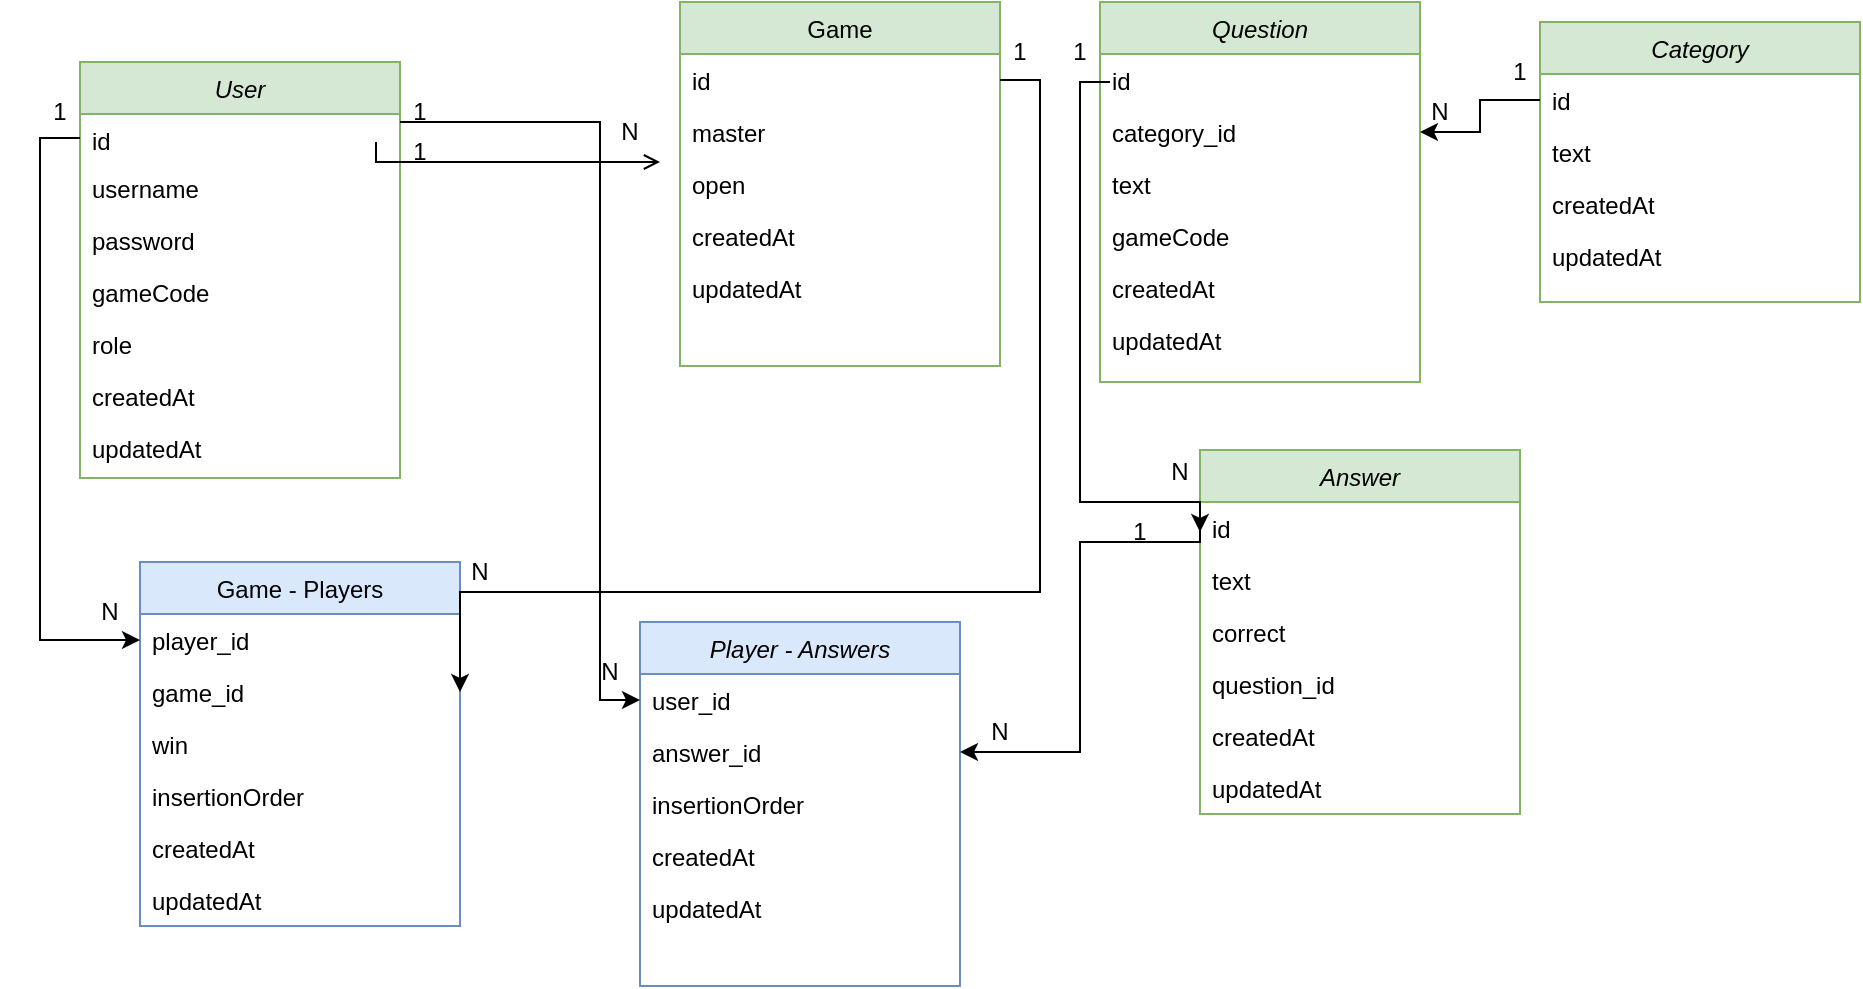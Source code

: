 <mxfile version="24.7.17">
  <diagram id="C5RBs43oDa-KdzZeNtuy" name="Page-1">
    <mxGraphModel dx="1434" dy="772" grid="1" gridSize="10" guides="1" tooltips="1" connect="1" arrows="1" fold="1" page="1" pageScale="1" pageWidth="827" pageHeight="1169" math="0" shadow="0">
      <root>
        <mxCell id="WIyWlLk6GJQsqaUBKTNV-0" />
        <mxCell id="WIyWlLk6GJQsqaUBKTNV-1" parent="WIyWlLk6GJQsqaUBKTNV-0" />
        <mxCell id="zkfFHV4jXpPFQw0GAbJ--0" value="User" style="swimlane;fontStyle=2;align=center;verticalAlign=top;childLayout=stackLayout;horizontal=1;startSize=26;horizontalStack=0;resizeParent=1;resizeLast=0;collapsible=1;marginBottom=0;rounded=0;shadow=0;strokeWidth=1;fillColor=#d5e8d4;strokeColor=#82b366;" parent="WIyWlLk6GJQsqaUBKTNV-1" vertex="1">
          <mxGeometry x="40" y="40" width="160" height="208" as="geometry">
            <mxRectangle x="230" y="140" width="160" height="26" as="alternateBounds" />
          </mxGeometry>
        </mxCell>
        <mxCell id="zkfFHV4jXpPFQw0GAbJ--1" value="id" style="text;align=left;verticalAlign=top;spacingLeft=4;spacingRight=4;overflow=hidden;rotatable=0;points=[[0,0.5],[1,0.5]];portConstraint=eastwest;" parent="zkfFHV4jXpPFQw0GAbJ--0" vertex="1">
          <mxGeometry y="26" width="160" height="24" as="geometry" />
        </mxCell>
        <mxCell id="zkfFHV4jXpPFQw0GAbJ--2" value="username" style="text;align=left;verticalAlign=top;spacingLeft=4;spacingRight=4;overflow=hidden;rotatable=0;points=[[0,0.5],[1,0.5]];portConstraint=eastwest;rounded=0;shadow=0;html=0;" parent="zkfFHV4jXpPFQw0GAbJ--0" vertex="1">
          <mxGeometry y="50" width="160" height="26" as="geometry" />
        </mxCell>
        <mxCell id="zkfFHV4jXpPFQw0GAbJ--3" value="password" style="text;align=left;verticalAlign=top;spacingLeft=4;spacingRight=4;overflow=hidden;rotatable=0;points=[[0,0.5],[1,0.5]];portConstraint=eastwest;rounded=0;shadow=0;html=0;" parent="zkfFHV4jXpPFQw0GAbJ--0" vertex="1">
          <mxGeometry y="76" width="160" height="26" as="geometry" />
        </mxCell>
        <mxCell id="Uj20x8bznbWSf_fZLTu_-0" value="gameCode" style="text;align=left;verticalAlign=top;spacingLeft=4;spacingRight=4;overflow=hidden;rotatable=0;points=[[0,0.5],[1,0.5]];portConstraint=eastwest;rounded=0;shadow=0;html=0;" vertex="1" parent="zkfFHV4jXpPFQw0GAbJ--0">
          <mxGeometry y="102" width="160" height="26" as="geometry" />
        </mxCell>
        <mxCell id="Uj20x8bznbWSf_fZLTu_-1" value="role" style="text;align=left;verticalAlign=top;spacingLeft=4;spacingRight=4;overflow=hidden;rotatable=0;points=[[0,0.5],[1,0.5]];portConstraint=eastwest;rounded=0;shadow=0;html=0;" vertex="1" parent="zkfFHV4jXpPFQw0GAbJ--0">
          <mxGeometry y="128" width="160" height="26" as="geometry" />
        </mxCell>
        <mxCell id="Uj20x8bznbWSf_fZLTu_-3" value="createdAt" style="text;align=left;verticalAlign=top;spacingLeft=4;spacingRight=4;overflow=hidden;rotatable=0;points=[[0,0.5],[1,0.5]];portConstraint=eastwest;rounded=0;shadow=0;html=0;" vertex="1" parent="zkfFHV4jXpPFQw0GAbJ--0">
          <mxGeometry y="154" width="160" height="26" as="geometry" />
        </mxCell>
        <mxCell id="Uj20x8bznbWSf_fZLTu_-2" value="updatedAt" style="text;align=left;verticalAlign=top;spacingLeft=4;spacingRight=4;overflow=hidden;rotatable=0;points=[[0,0.5],[1,0.5]];portConstraint=eastwest;rounded=0;shadow=0;html=0;" vertex="1" parent="zkfFHV4jXpPFQw0GAbJ--0">
          <mxGeometry y="180" width="160" height="26" as="geometry" />
        </mxCell>
        <mxCell id="zkfFHV4jXpPFQw0GAbJ--17" value="Game" style="swimlane;fontStyle=0;align=center;verticalAlign=top;childLayout=stackLayout;horizontal=1;startSize=26;horizontalStack=0;resizeParent=1;resizeLast=0;collapsible=1;marginBottom=0;rounded=0;shadow=0;strokeWidth=1;fillColor=#d5e8d4;strokeColor=#82b366;" parent="WIyWlLk6GJQsqaUBKTNV-1" vertex="1">
          <mxGeometry x="340" y="10" width="160" height="182" as="geometry">
            <mxRectangle x="550" y="140" width="160" height="26" as="alternateBounds" />
          </mxGeometry>
        </mxCell>
        <mxCell id="zkfFHV4jXpPFQw0GAbJ--18" value="id" style="text;align=left;verticalAlign=top;spacingLeft=4;spacingRight=4;overflow=hidden;rotatable=0;points=[[0,0.5],[1,0.5]];portConstraint=eastwest;" parent="zkfFHV4jXpPFQw0GAbJ--17" vertex="1">
          <mxGeometry y="26" width="160" height="26" as="geometry" />
        </mxCell>
        <mxCell id="Uj20x8bznbWSf_fZLTu_-42" value="master" style="text;align=left;verticalAlign=top;spacingLeft=4;spacingRight=4;overflow=hidden;rotatable=0;points=[[0,0.5],[1,0.5]];portConstraint=eastwest;rounded=0;shadow=0;html=0;" vertex="1" parent="zkfFHV4jXpPFQw0GAbJ--17">
          <mxGeometry y="52" width="160" height="26" as="geometry" />
        </mxCell>
        <mxCell id="zkfFHV4jXpPFQw0GAbJ--21" value="open" style="text;align=left;verticalAlign=top;spacingLeft=4;spacingRight=4;overflow=hidden;rotatable=0;points=[[0,0.5],[1,0.5]];portConstraint=eastwest;rounded=0;shadow=0;html=0;" parent="zkfFHV4jXpPFQw0GAbJ--17" vertex="1">
          <mxGeometry y="78" width="160" height="26" as="geometry" />
        </mxCell>
        <mxCell id="zkfFHV4jXpPFQw0GAbJ--24" value="createdAt" style="text;align=left;verticalAlign=top;spacingLeft=4;spacingRight=4;overflow=hidden;rotatable=0;points=[[0,0.5],[1,0.5]];portConstraint=eastwest;" parent="zkfFHV4jXpPFQw0GAbJ--17" vertex="1">
          <mxGeometry y="104" width="160" height="26" as="geometry" />
        </mxCell>
        <mxCell id="zkfFHV4jXpPFQw0GAbJ--25" value="updatedAt" style="text;align=left;verticalAlign=top;spacingLeft=4;spacingRight=4;overflow=hidden;rotatable=0;points=[[0,0.5],[1,0.5]];portConstraint=eastwest;" parent="zkfFHV4jXpPFQw0GAbJ--17" vertex="1">
          <mxGeometry y="130" width="160" height="26" as="geometry" />
        </mxCell>
        <mxCell id="zkfFHV4jXpPFQw0GAbJ--26" value="" style="endArrow=open;shadow=0;strokeWidth=1;rounded=0;curved=0;endFill=1;edgeStyle=elbowEdgeStyle;elbow=vertical;" parent="WIyWlLk6GJQsqaUBKTNV-1" edge="1">
          <mxGeometry x="0.5" y="41" relative="1" as="geometry">
            <mxPoint x="188" y="80" as="sourcePoint" />
            <mxPoint x="330" y="90" as="targetPoint" />
            <mxPoint x="-40" y="32" as="offset" />
            <Array as="points">
              <mxPoint x="258" y="90" />
            </Array>
          </mxGeometry>
        </mxCell>
        <mxCell id="Uj20x8bznbWSf_fZLTu_-5" value="Game - Players" style="swimlane;fontStyle=0;align=center;verticalAlign=top;childLayout=stackLayout;horizontal=1;startSize=26;horizontalStack=0;resizeParent=1;resizeLast=0;collapsible=1;marginBottom=0;rounded=0;shadow=0;strokeWidth=1;fillColor=#dae8fc;strokeColor=#6c8ebf;" vertex="1" parent="WIyWlLk6GJQsqaUBKTNV-1">
          <mxGeometry x="70" y="290" width="160" height="182" as="geometry">
            <mxRectangle x="550" y="140" width="160" height="26" as="alternateBounds" />
          </mxGeometry>
        </mxCell>
        <mxCell id="Uj20x8bznbWSf_fZLTu_-6" value="player_id" style="text;align=left;verticalAlign=top;spacingLeft=4;spacingRight=4;overflow=hidden;rotatable=0;points=[[0,0.5],[1,0.5]];portConstraint=eastwest;" vertex="1" parent="Uj20x8bznbWSf_fZLTu_-5">
          <mxGeometry y="26" width="160" height="26" as="geometry" />
        </mxCell>
        <mxCell id="Uj20x8bznbWSf_fZLTu_-7" value="game_id" style="text;align=left;verticalAlign=top;spacingLeft=4;spacingRight=4;overflow=hidden;rotatable=0;points=[[0,0.5],[1,0.5]];portConstraint=eastwest;rounded=0;shadow=0;html=0;" vertex="1" parent="Uj20x8bznbWSf_fZLTu_-5">
          <mxGeometry y="52" width="160" height="26" as="geometry" />
        </mxCell>
        <mxCell id="Uj20x8bznbWSf_fZLTu_-77" value="win" style="text;align=left;verticalAlign=top;spacingLeft=4;spacingRight=4;overflow=hidden;rotatable=0;points=[[0,0.5],[1,0.5]];portConstraint=eastwest;rounded=0;shadow=0;html=0;" vertex="1" parent="Uj20x8bznbWSf_fZLTu_-5">
          <mxGeometry y="78" width="160" height="26" as="geometry" />
        </mxCell>
        <mxCell id="Uj20x8bznbWSf_fZLTu_-8" value="insertionOrder" style="text;align=left;verticalAlign=top;spacingLeft=4;spacingRight=4;overflow=hidden;rotatable=0;points=[[0,0.5],[1,0.5]];portConstraint=eastwest;rounded=0;shadow=0;html=0;" vertex="1" parent="Uj20x8bznbWSf_fZLTu_-5">
          <mxGeometry y="104" width="160" height="26" as="geometry" />
        </mxCell>
        <mxCell id="Uj20x8bznbWSf_fZLTu_-9" value="createdAt" style="text;align=left;verticalAlign=top;spacingLeft=4;spacingRight=4;overflow=hidden;rotatable=0;points=[[0,0.5],[1,0.5]];portConstraint=eastwest;" vertex="1" parent="Uj20x8bznbWSf_fZLTu_-5">
          <mxGeometry y="130" width="160" height="26" as="geometry" />
        </mxCell>
        <mxCell id="Uj20x8bznbWSf_fZLTu_-10" value="updatedAt" style="text;align=left;verticalAlign=top;spacingLeft=4;spacingRight=4;overflow=hidden;rotatable=0;points=[[0,0.5],[1,0.5]];portConstraint=eastwest;" vertex="1" parent="Uj20x8bznbWSf_fZLTu_-5">
          <mxGeometry y="156" width="160" height="26" as="geometry" />
        </mxCell>
        <mxCell id="Uj20x8bznbWSf_fZLTu_-13" style="edgeStyle=orthogonalEdgeStyle;rounded=0;orthogonalLoop=1;jettySize=auto;html=1;exitX=0;exitY=0.5;exitDx=0;exitDy=0;entryX=0;entryY=0.5;entryDx=0;entryDy=0;" edge="1" parent="WIyWlLk6GJQsqaUBKTNV-1" source="zkfFHV4jXpPFQw0GAbJ--1" target="Uj20x8bznbWSf_fZLTu_-6">
          <mxGeometry relative="1" as="geometry" />
        </mxCell>
        <mxCell id="Uj20x8bznbWSf_fZLTu_-20" style="edgeStyle=orthogonalEdgeStyle;rounded=0;orthogonalLoop=1;jettySize=auto;html=1;exitX=1;exitY=0.5;exitDx=0;exitDy=0;entryX=1;entryY=0.5;entryDx=0;entryDy=0;" edge="1" parent="WIyWlLk6GJQsqaUBKTNV-1" source="zkfFHV4jXpPFQw0GAbJ--18" target="Uj20x8bznbWSf_fZLTu_-7">
          <mxGeometry relative="1" as="geometry">
            <Array as="points">
              <mxPoint x="520" y="49" />
              <mxPoint x="520" y="305" />
              <mxPoint x="230" y="305" />
            </Array>
          </mxGeometry>
        </mxCell>
        <mxCell id="Uj20x8bznbWSf_fZLTu_-23" value="Question" style="swimlane;fontStyle=2;align=center;verticalAlign=top;childLayout=stackLayout;horizontal=1;startSize=26;horizontalStack=0;resizeParent=1;resizeLast=0;collapsible=1;marginBottom=0;rounded=0;shadow=0;strokeWidth=1;fillColor=#d5e8d4;strokeColor=#82b366;" vertex="1" parent="WIyWlLk6GJQsqaUBKTNV-1">
          <mxGeometry x="550" y="10" width="160" height="190" as="geometry">
            <mxRectangle x="230" y="140" width="160" height="26" as="alternateBounds" />
          </mxGeometry>
        </mxCell>
        <mxCell id="Uj20x8bznbWSf_fZLTu_-24" value="id" style="text;align=left;verticalAlign=top;spacingLeft=4;spacingRight=4;overflow=hidden;rotatable=0;points=[[0,0.5],[1,0.5]];portConstraint=eastwest;" vertex="1" parent="Uj20x8bznbWSf_fZLTu_-23">
          <mxGeometry y="26" width="160" height="26" as="geometry" />
        </mxCell>
        <mxCell id="Uj20x8bznbWSf_fZLTu_-25" value="category_id" style="text;align=left;verticalAlign=top;spacingLeft=4;spacingRight=4;overflow=hidden;rotatable=0;points=[[0,0.5],[1,0.5]];portConstraint=eastwest;rounded=0;shadow=0;html=0;" vertex="1" parent="Uj20x8bznbWSf_fZLTu_-23">
          <mxGeometry y="52" width="160" height="26" as="geometry" />
        </mxCell>
        <mxCell id="Uj20x8bznbWSf_fZLTu_-26" value="text" style="text;align=left;verticalAlign=top;spacingLeft=4;spacingRight=4;overflow=hidden;rotatable=0;points=[[0,0.5],[1,0.5]];portConstraint=eastwest;rounded=0;shadow=0;html=0;" vertex="1" parent="Uj20x8bznbWSf_fZLTu_-23">
          <mxGeometry y="78" width="160" height="26" as="geometry" />
        </mxCell>
        <mxCell id="Uj20x8bznbWSf_fZLTu_-27" value="gameCode" style="text;align=left;verticalAlign=top;spacingLeft=4;spacingRight=4;overflow=hidden;rotatable=0;points=[[0,0.5],[1,0.5]];portConstraint=eastwest;rounded=0;shadow=0;html=0;" vertex="1" parent="Uj20x8bznbWSf_fZLTu_-23">
          <mxGeometry y="104" width="160" height="26" as="geometry" />
        </mxCell>
        <mxCell id="Uj20x8bznbWSf_fZLTu_-29" value="createdAt" style="text;align=left;verticalAlign=top;spacingLeft=4;spacingRight=4;overflow=hidden;rotatable=0;points=[[0,0.5],[1,0.5]];portConstraint=eastwest;rounded=0;shadow=0;html=0;" vertex="1" parent="Uj20x8bznbWSf_fZLTu_-23">
          <mxGeometry y="130" width="160" height="26" as="geometry" />
        </mxCell>
        <mxCell id="Uj20x8bznbWSf_fZLTu_-30" value="updatedAt" style="text;align=left;verticalAlign=top;spacingLeft=4;spacingRight=4;overflow=hidden;rotatable=0;points=[[0,0.5],[1,0.5]];portConstraint=eastwest;rounded=0;shadow=0;html=0;" vertex="1" parent="Uj20x8bznbWSf_fZLTu_-23">
          <mxGeometry y="156" width="160" height="26" as="geometry" />
        </mxCell>
        <mxCell id="Uj20x8bznbWSf_fZLTu_-31" value="Category" style="swimlane;fontStyle=2;align=center;verticalAlign=top;childLayout=stackLayout;horizontal=1;startSize=26;horizontalStack=0;resizeParent=1;resizeLast=0;collapsible=1;marginBottom=0;rounded=0;shadow=0;strokeWidth=1;fillColor=#d5e8d4;strokeColor=#82b366;" vertex="1" parent="WIyWlLk6GJQsqaUBKTNV-1">
          <mxGeometry x="770" y="20" width="160" height="140" as="geometry">
            <mxRectangle x="230" y="140" width="160" height="26" as="alternateBounds" />
          </mxGeometry>
        </mxCell>
        <mxCell id="Uj20x8bznbWSf_fZLTu_-32" value="id" style="text;align=left;verticalAlign=top;spacingLeft=4;spacingRight=4;overflow=hidden;rotatable=0;points=[[0,0.5],[1,0.5]];portConstraint=eastwest;" vertex="1" parent="Uj20x8bznbWSf_fZLTu_-31">
          <mxGeometry y="26" width="160" height="26" as="geometry" />
        </mxCell>
        <mxCell id="Uj20x8bznbWSf_fZLTu_-34" value="text" style="text;align=left;verticalAlign=top;spacingLeft=4;spacingRight=4;overflow=hidden;rotatable=0;points=[[0,0.5],[1,0.5]];portConstraint=eastwest;rounded=0;shadow=0;html=0;" vertex="1" parent="Uj20x8bznbWSf_fZLTu_-31">
          <mxGeometry y="52" width="160" height="26" as="geometry" />
        </mxCell>
        <mxCell id="Uj20x8bznbWSf_fZLTu_-36" value="createdAt" style="text;align=left;verticalAlign=top;spacingLeft=4;spacingRight=4;overflow=hidden;rotatable=0;points=[[0,0.5],[1,0.5]];portConstraint=eastwest;rounded=0;shadow=0;html=0;" vertex="1" parent="Uj20x8bznbWSf_fZLTu_-31">
          <mxGeometry y="78" width="160" height="26" as="geometry" />
        </mxCell>
        <mxCell id="Uj20x8bznbWSf_fZLTu_-37" value="updatedAt" style="text;align=left;verticalAlign=top;spacingLeft=4;spacingRight=4;overflow=hidden;rotatable=0;points=[[0,0.5],[1,0.5]];portConstraint=eastwest;rounded=0;shadow=0;html=0;" vertex="1" parent="Uj20x8bznbWSf_fZLTu_-31">
          <mxGeometry y="104" width="160" height="26" as="geometry" />
        </mxCell>
        <mxCell id="Uj20x8bznbWSf_fZLTu_-44" value="Answer" style="swimlane;fontStyle=2;align=center;verticalAlign=top;childLayout=stackLayout;horizontal=1;startSize=26;horizontalStack=0;resizeParent=1;resizeLast=0;collapsible=1;marginBottom=0;rounded=0;shadow=0;strokeWidth=1;fillColor=#d5e8d4;strokeColor=#82b366;" vertex="1" parent="WIyWlLk6GJQsqaUBKTNV-1">
          <mxGeometry x="600" y="234" width="160" height="182" as="geometry">
            <mxRectangle x="230" y="140" width="160" height="26" as="alternateBounds" />
          </mxGeometry>
        </mxCell>
        <mxCell id="Uj20x8bznbWSf_fZLTu_-45" value="id" style="text;align=left;verticalAlign=top;spacingLeft=4;spacingRight=4;overflow=hidden;rotatable=0;points=[[0,0.5],[1,0.5]];portConstraint=eastwest;" vertex="1" parent="Uj20x8bznbWSf_fZLTu_-44">
          <mxGeometry y="26" width="160" height="26" as="geometry" />
        </mxCell>
        <mxCell id="Uj20x8bznbWSf_fZLTu_-46" value="text" style="text;align=left;verticalAlign=top;spacingLeft=4;spacingRight=4;overflow=hidden;rotatable=0;points=[[0,0.5],[1,0.5]];portConstraint=eastwest;rounded=0;shadow=0;html=0;" vertex="1" parent="Uj20x8bznbWSf_fZLTu_-44">
          <mxGeometry y="52" width="160" height="26" as="geometry" />
        </mxCell>
        <mxCell id="Uj20x8bznbWSf_fZLTu_-49" value="correct" style="text;align=left;verticalAlign=top;spacingLeft=4;spacingRight=4;overflow=hidden;rotatable=0;points=[[0,0.5],[1,0.5]];portConstraint=eastwest;rounded=0;shadow=0;html=0;" vertex="1" parent="Uj20x8bznbWSf_fZLTu_-44">
          <mxGeometry y="78" width="160" height="26" as="geometry" />
        </mxCell>
        <mxCell id="Uj20x8bznbWSf_fZLTu_-50" value="question_id" style="text;align=left;verticalAlign=top;spacingLeft=4;spacingRight=4;overflow=hidden;rotatable=0;points=[[0,0.5],[1,0.5]];portConstraint=eastwest;rounded=0;shadow=0;html=0;" vertex="1" parent="Uj20x8bznbWSf_fZLTu_-44">
          <mxGeometry y="104" width="160" height="26" as="geometry" />
        </mxCell>
        <mxCell id="Uj20x8bznbWSf_fZLTu_-47" value="createdAt" style="text;align=left;verticalAlign=top;spacingLeft=4;spacingRight=4;overflow=hidden;rotatable=0;points=[[0,0.5],[1,0.5]];portConstraint=eastwest;rounded=0;shadow=0;html=0;" vertex="1" parent="Uj20x8bznbWSf_fZLTu_-44">
          <mxGeometry y="130" width="160" height="26" as="geometry" />
        </mxCell>
        <mxCell id="Uj20x8bznbWSf_fZLTu_-48" value="updatedAt" style="text;align=left;verticalAlign=top;spacingLeft=4;spacingRight=4;overflow=hidden;rotatable=0;points=[[0,0.5],[1,0.5]];portConstraint=eastwest;rounded=0;shadow=0;html=0;" vertex="1" parent="Uj20x8bznbWSf_fZLTu_-44">
          <mxGeometry y="156" width="160" height="26" as="geometry" />
        </mxCell>
        <mxCell id="Uj20x8bznbWSf_fZLTu_-54" style="edgeStyle=orthogonalEdgeStyle;rounded=0;orthogonalLoop=1;jettySize=auto;html=1;exitX=0;exitY=0.5;exitDx=0;exitDy=0;" edge="1" parent="WIyWlLk6GJQsqaUBKTNV-1" source="Uj20x8bznbWSf_fZLTu_-32" target="Uj20x8bznbWSf_fZLTu_-25">
          <mxGeometry relative="1" as="geometry">
            <Array as="points">
              <mxPoint x="740" y="59" />
              <mxPoint x="740" y="75" />
            </Array>
          </mxGeometry>
        </mxCell>
        <mxCell id="Uj20x8bznbWSf_fZLTu_-58" value="Player - Answers" style="swimlane;fontStyle=2;align=center;verticalAlign=top;childLayout=stackLayout;horizontal=1;startSize=26;horizontalStack=0;resizeParent=1;resizeLast=0;collapsible=1;marginBottom=0;rounded=0;shadow=0;strokeWidth=1;fillColor=#dae8fc;strokeColor=#6c8ebf;" vertex="1" parent="WIyWlLk6GJQsqaUBKTNV-1">
          <mxGeometry x="320" y="320" width="160" height="182" as="geometry">
            <mxRectangle x="230" y="140" width="160" height="26" as="alternateBounds" />
          </mxGeometry>
        </mxCell>
        <mxCell id="Uj20x8bznbWSf_fZLTu_-59" value="user_id" style="text;align=left;verticalAlign=top;spacingLeft=4;spacingRight=4;overflow=hidden;rotatable=0;points=[[0,0.5],[1,0.5]];portConstraint=eastwest;" vertex="1" parent="Uj20x8bznbWSf_fZLTu_-58">
          <mxGeometry y="26" width="160" height="26" as="geometry" />
        </mxCell>
        <mxCell id="Uj20x8bznbWSf_fZLTu_-60" value="answer_id" style="text;align=left;verticalAlign=top;spacingLeft=4;spacingRight=4;overflow=hidden;rotatable=0;points=[[0,0.5],[1,0.5]];portConstraint=eastwest;rounded=0;shadow=0;html=0;" vertex="1" parent="Uj20x8bznbWSf_fZLTu_-58">
          <mxGeometry y="52" width="160" height="26" as="geometry" />
        </mxCell>
        <mxCell id="Uj20x8bznbWSf_fZLTu_-62" value="insertionOrder" style="text;align=left;verticalAlign=top;spacingLeft=4;spacingRight=4;overflow=hidden;rotatable=0;points=[[0,0.5],[1,0.5]];portConstraint=eastwest;rounded=0;shadow=0;html=0;" vertex="1" parent="Uj20x8bznbWSf_fZLTu_-58">
          <mxGeometry y="78" width="160" height="26" as="geometry" />
        </mxCell>
        <mxCell id="Uj20x8bznbWSf_fZLTu_-63" value="createdAt" style="text;align=left;verticalAlign=top;spacingLeft=4;spacingRight=4;overflow=hidden;rotatable=0;points=[[0,0.5],[1,0.5]];portConstraint=eastwest;rounded=0;shadow=0;html=0;" vertex="1" parent="Uj20x8bznbWSf_fZLTu_-58">
          <mxGeometry y="104" width="160" height="26" as="geometry" />
        </mxCell>
        <mxCell id="Uj20x8bznbWSf_fZLTu_-64" value="updatedAt" style="text;align=left;verticalAlign=top;spacingLeft=4;spacingRight=4;overflow=hidden;rotatable=0;points=[[0,0.5],[1,0.5]];portConstraint=eastwest;rounded=0;shadow=0;html=0;" vertex="1" parent="Uj20x8bznbWSf_fZLTu_-58">
          <mxGeometry y="130" width="160" height="26" as="geometry" />
        </mxCell>
        <mxCell id="Uj20x8bznbWSf_fZLTu_-74" style="edgeStyle=orthogonalEdgeStyle;rounded=0;orthogonalLoop=1;jettySize=auto;html=1;entryX=0;entryY=0.5;entryDx=0;entryDy=0;" edge="1" parent="WIyWlLk6GJQsqaUBKTNV-1" source="zkfFHV4jXpPFQw0GAbJ--1" target="Uj20x8bznbWSf_fZLTu_-59">
          <mxGeometry relative="1" as="geometry">
            <Array as="points">
              <mxPoint x="300" y="70" />
              <mxPoint x="300" y="359" />
            </Array>
          </mxGeometry>
        </mxCell>
        <mxCell id="Uj20x8bznbWSf_fZLTu_-76" style="edgeStyle=orthogonalEdgeStyle;rounded=0;orthogonalLoop=1;jettySize=auto;html=1;exitX=0;exitY=0.5;exitDx=0;exitDy=0;" edge="1" parent="WIyWlLk6GJQsqaUBKTNV-1" source="Uj20x8bznbWSf_fZLTu_-45" target="Uj20x8bznbWSf_fZLTu_-60">
          <mxGeometry relative="1" as="geometry">
            <Array as="points">
              <mxPoint x="600" y="280" />
              <mxPoint x="540" y="280" />
              <mxPoint x="540" y="385" />
            </Array>
          </mxGeometry>
        </mxCell>
        <mxCell id="Uj20x8bznbWSf_fZLTu_-93" value="1" style="text;strokeColor=none;align=center;fillColor=none;html=1;verticalAlign=middle;whiteSpace=wrap;rounded=0;" vertex="1" parent="WIyWlLk6GJQsqaUBKTNV-1">
          <mxGeometry x="180" y="50" width="60" height="30" as="geometry" />
        </mxCell>
        <mxCell id="Uj20x8bznbWSf_fZLTu_-94" value="N" style="text;strokeColor=none;align=center;fillColor=none;html=1;verticalAlign=middle;whiteSpace=wrap;rounded=0;" vertex="1" parent="WIyWlLk6GJQsqaUBKTNV-1">
          <mxGeometry x="300" y="60" width="30" height="30" as="geometry" />
        </mxCell>
        <mxCell id="Uj20x8bznbWSf_fZLTu_-108" value="1" style="text;strokeColor=none;align=center;fillColor=none;html=1;verticalAlign=middle;whiteSpace=wrap;rounded=0;" vertex="1" parent="WIyWlLk6GJQsqaUBKTNV-1">
          <mxGeometry x="200" y="80" width="20" height="10" as="geometry" />
        </mxCell>
        <mxCell id="Uj20x8bznbWSf_fZLTu_-112" value="N" style="text;strokeColor=none;align=center;fillColor=none;html=1;verticalAlign=middle;whiteSpace=wrap;rounded=0;" vertex="1" parent="WIyWlLk6GJQsqaUBKTNV-1">
          <mxGeometry x="300" y="330" width="10" height="30" as="geometry" />
        </mxCell>
        <mxCell id="Uj20x8bznbWSf_fZLTu_-113" value="1" style="text;strokeColor=none;align=center;fillColor=none;html=1;verticalAlign=middle;whiteSpace=wrap;rounded=0;" vertex="1" parent="WIyWlLk6GJQsqaUBKTNV-1">
          <mxGeometry y="50" width="60" height="30" as="geometry" />
        </mxCell>
        <mxCell id="Uj20x8bznbWSf_fZLTu_-114" value="N" style="text;strokeColor=none;align=center;fillColor=none;html=1;verticalAlign=middle;whiteSpace=wrap;rounded=0;" vertex="1" parent="WIyWlLk6GJQsqaUBKTNV-1">
          <mxGeometry x="40" y="300" width="30" height="30" as="geometry" />
        </mxCell>
        <mxCell id="Uj20x8bznbWSf_fZLTu_-115" value="1" style="text;strokeColor=none;align=center;fillColor=none;html=1;verticalAlign=middle;whiteSpace=wrap;rounded=0;" vertex="1" parent="WIyWlLk6GJQsqaUBKTNV-1">
          <mxGeometry x="480" y="20" width="60" height="30" as="geometry" />
        </mxCell>
        <mxCell id="Uj20x8bznbWSf_fZLTu_-116" value="N" style="text;strokeColor=none;align=center;fillColor=none;html=1;verticalAlign=middle;whiteSpace=wrap;rounded=0;" vertex="1" parent="WIyWlLk6GJQsqaUBKTNV-1">
          <mxGeometry x="230" y="280" width="20" height="30" as="geometry" />
        </mxCell>
        <mxCell id="Uj20x8bznbWSf_fZLTu_-128" style="edgeStyle=orthogonalEdgeStyle;rounded=0;orthogonalLoop=1;jettySize=auto;html=1;exitX=0.75;exitY=1;exitDx=0;exitDy=0;entryX=1;entryY=0.5;entryDx=0;entryDy=0;" edge="1" parent="WIyWlLk6GJQsqaUBKTNV-1" source="Uj20x8bznbWSf_fZLTu_-118" target="Uj20x8bznbWSf_fZLTu_-122">
          <mxGeometry relative="1" as="geometry">
            <Array as="points">
              <mxPoint x="540" y="50" />
              <mxPoint x="540" y="260" />
              <mxPoint x="600" y="260" />
            </Array>
          </mxGeometry>
        </mxCell>
        <mxCell id="Uj20x8bznbWSf_fZLTu_-118" value="1" style="text;strokeColor=none;align=center;fillColor=none;html=1;verticalAlign=middle;whiteSpace=wrap;rounded=0;" vertex="1" parent="WIyWlLk6GJQsqaUBKTNV-1">
          <mxGeometry x="510" y="20" width="60" height="30" as="geometry" />
        </mxCell>
        <mxCell id="Uj20x8bznbWSf_fZLTu_-121" value="N" style="text;strokeColor=none;align=center;fillColor=none;html=1;verticalAlign=middle;whiteSpace=wrap;rounded=0;" vertex="1" parent="WIyWlLk6GJQsqaUBKTNV-1">
          <mxGeometry x="580" y="230" width="20" height="30" as="geometry" />
        </mxCell>
        <mxCell id="Uj20x8bznbWSf_fZLTu_-122" value="1" style="text;strokeColor=none;align=center;fillColor=none;html=1;verticalAlign=middle;whiteSpace=wrap;rounded=0;" vertex="1" parent="WIyWlLk6GJQsqaUBKTNV-1">
          <mxGeometry x="540" y="260" width="60" height="30" as="geometry" />
        </mxCell>
        <mxCell id="Uj20x8bznbWSf_fZLTu_-124" value="N" style="text;strokeColor=none;align=center;fillColor=none;html=1;verticalAlign=middle;whiteSpace=wrap;rounded=0;" vertex="1" parent="WIyWlLk6GJQsqaUBKTNV-1">
          <mxGeometry x="490" y="360" width="20" height="30" as="geometry" />
        </mxCell>
        <mxCell id="Uj20x8bznbWSf_fZLTu_-130" value="1" style="text;strokeColor=none;align=center;fillColor=none;html=1;verticalAlign=middle;whiteSpace=wrap;rounded=0;" vertex="1" parent="WIyWlLk6GJQsqaUBKTNV-1">
          <mxGeometry x="730" y="30" width="60" height="30" as="geometry" />
        </mxCell>
        <mxCell id="Uj20x8bznbWSf_fZLTu_-131" value="N" style="text;strokeColor=none;align=center;fillColor=none;html=1;verticalAlign=middle;whiteSpace=wrap;rounded=0;" vertex="1" parent="WIyWlLk6GJQsqaUBKTNV-1">
          <mxGeometry x="710" y="50" width="20" height="30" as="geometry" />
        </mxCell>
      </root>
    </mxGraphModel>
  </diagram>
</mxfile>
